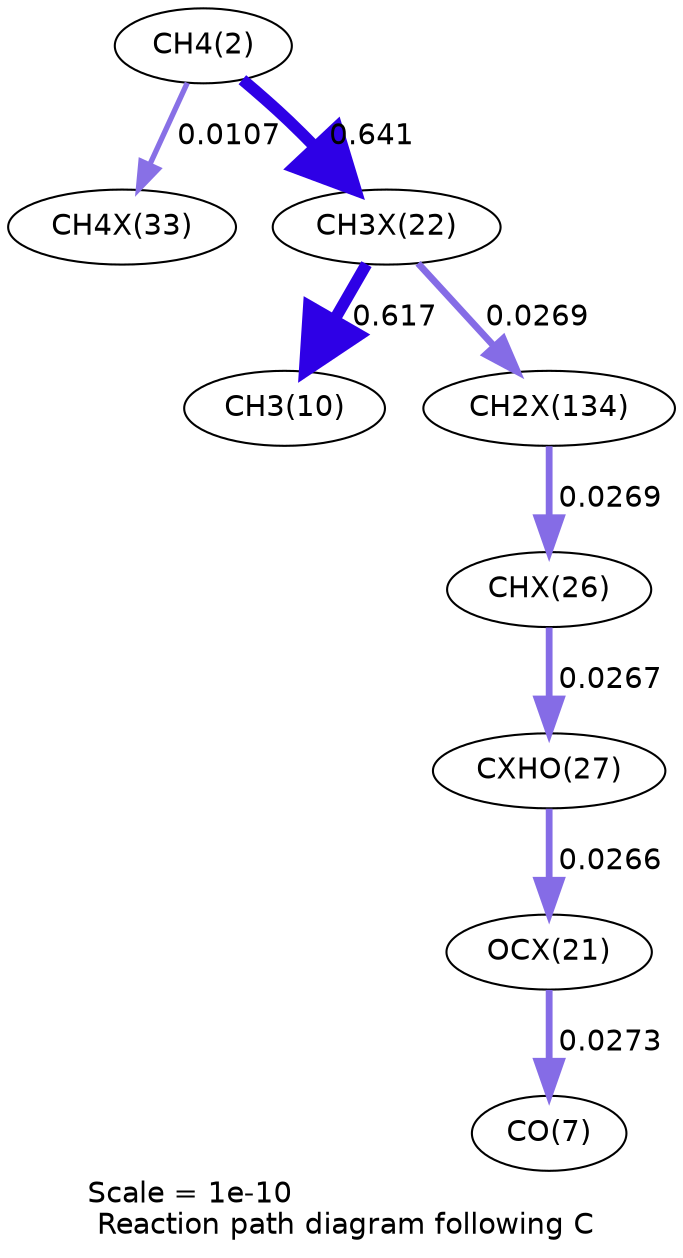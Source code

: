 digraph reaction_paths {
center=1;
s4 -> s34[fontname="Helvetica", penwidth=2.57, arrowsize=1.29, color="0.7, 0.511, 0.9"
, label=" 0.0107"];
s4 -> s30[fontname="Helvetica", penwidth=5.66, arrowsize=2.83, color="0.7, 1.14, 0.9"
, label=" 0.641"];
s30 -> s12[fontname="Helvetica", penwidth=5.64, arrowsize=2.82, color="0.7, 1.12, 0.9"
, label=" 0.617"];
s30 -> s45[fontname="Helvetica", penwidth=3.27, arrowsize=1.63, color="0.7, 0.527, 0.9"
, label=" 0.0269"];
s45 -> s32[fontname="Helvetica", penwidth=3.27, arrowsize=1.63, color="0.7, 0.527, 0.9"
, label=" 0.0269"];
s32 -> s33[fontname="Helvetica", penwidth=3.26, arrowsize=1.63, color="0.7, 0.527, 0.9"
, label=" 0.0267"];
s33 -> s29[fontname="Helvetica", penwidth=3.26, arrowsize=1.63, color="0.7, 0.527, 0.9"
, label=" 0.0266"];
s29 -> s9[fontname="Helvetica", penwidth=3.28, arrowsize=1.64, color="0.7, 0.527, 0.9"
, label=" 0.0273"];
s4 [ fontname="Helvetica", label="CH4(2)"];
s9 [ fontname="Helvetica", label="CO(7)"];
s12 [ fontname="Helvetica", label="CH3(10)"];
s29 [ fontname="Helvetica", label="OCX(21)"];
s30 [ fontname="Helvetica", label="CH3X(22)"];
s32 [ fontname="Helvetica", label="CHX(26)"];
s33 [ fontname="Helvetica", label="CXHO(27)"];
s34 [ fontname="Helvetica", label="CH4X(33)"];
s45 [ fontname="Helvetica", label="CH2X(134)"];
 label = "Scale = 1e-10\l Reaction path diagram following C";
 fontname = "Helvetica";
}
